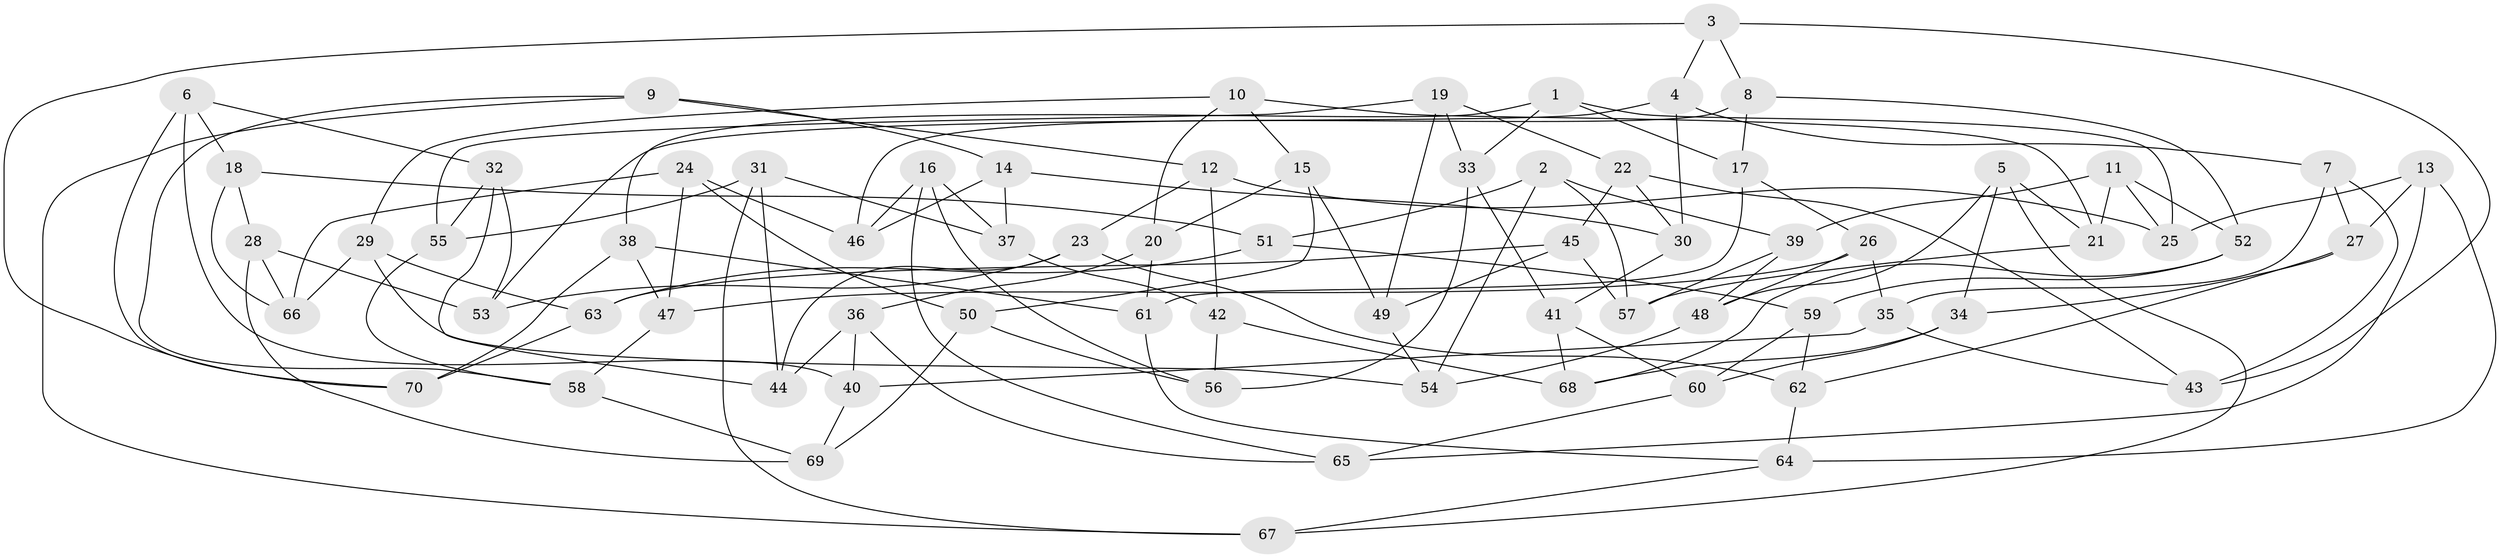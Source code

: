 // coarse degree distribution, {4: 0.3333333333333333, 5: 0.09523809523809523, 6: 0.5714285714285714}
// Generated by graph-tools (version 1.1) at 2025/52/02/27/25 19:52:35]
// undirected, 70 vertices, 140 edges
graph export_dot {
graph [start="1"]
  node [color=gray90,style=filled];
  1;
  2;
  3;
  4;
  5;
  6;
  7;
  8;
  9;
  10;
  11;
  12;
  13;
  14;
  15;
  16;
  17;
  18;
  19;
  20;
  21;
  22;
  23;
  24;
  25;
  26;
  27;
  28;
  29;
  30;
  31;
  32;
  33;
  34;
  35;
  36;
  37;
  38;
  39;
  40;
  41;
  42;
  43;
  44;
  45;
  46;
  47;
  48;
  49;
  50;
  51;
  52;
  53;
  54;
  55;
  56;
  57;
  58;
  59;
  60;
  61;
  62;
  63;
  64;
  65;
  66;
  67;
  68;
  69;
  70;
  1 -- 25;
  1 -- 17;
  1 -- 33;
  1 -- 38;
  2 -- 57;
  2 -- 51;
  2 -- 54;
  2 -- 39;
  3 -- 43;
  3 -- 8;
  3 -- 4;
  3 -- 70;
  4 -- 7;
  4 -- 53;
  4 -- 30;
  5 -- 34;
  5 -- 21;
  5 -- 48;
  5 -- 67;
  6 -- 40;
  6 -- 18;
  6 -- 32;
  6 -- 70;
  7 -- 27;
  7 -- 35;
  7 -- 43;
  8 -- 17;
  8 -- 46;
  8 -- 52;
  9 -- 67;
  9 -- 58;
  9 -- 14;
  9 -- 12;
  10 -- 21;
  10 -- 15;
  10 -- 20;
  10 -- 29;
  11 -- 25;
  11 -- 21;
  11 -- 39;
  11 -- 52;
  12 -- 25;
  12 -- 23;
  12 -- 42;
  13 -- 65;
  13 -- 25;
  13 -- 27;
  13 -- 64;
  14 -- 30;
  14 -- 37;
  14 -- 46;
  15 -- 49;
  15 -- 20;
  15 -- 50;
  16 -- 46;
  16 -- 37;
  16 -- 56;
  16 -- 65;
  17 -- 61;
  17 -- 26;
  18 -- 28;
  18 -- 51;
  18 -- 66;
  19 -- 22;
  19 -- 33;
  19 -- 55;
  19 -- 49;
  20 -- 61;
  20 -- 36;
  21 -- 57;
  22 -- 43;
  22 -- 45;
  22 -- 30;
  23 -- 62;
  23 -- 53;
  23 -- 44;
  24 -- 50;
  24 -- 46;
  24 -- 66;
  24 -- 47;
  26 -- 48;
  26 -- 47;
  26 -- 35;
  27 -- 62;
  27 -- 34;
  28 -- 66;
  28 -- 69;
  28 -- 53;
  29 -- 54;
  29 -- 66;
  29 -- 63;
  30 -- 41;
  31 -- 44;
  31 -- 37;
  31 -- 55;
  31 -- 67;
  32 -- 53;
  32 -- 44;
  32 -- 55;
  33 -- 41;
  33 -- 56;
  34 -- 68;
  34 -- 60;
  35 -- 40;
  35 -- 43;
  36 -- 65;
  36 -- 40;
  36 -- 44;
  37 -- 42;
  38 -- 70;
  38 -- 47;
  38 -- 61;
  39 -- 57;
  39 -- 48;
  40 -- 69;
  41 -- 60;
  41 -- 68;
  42 -- 56;
  42 -- 68;
  45 -- 57;
  45 -- 63;
  45 -- 49;
  47 -- 58;
  48 -- 54;
  49 -- 54;
  50 -- 69;
  50 -- 56;
  51 -- 59;
  51 -- 63;
  52 -- 68;
  52 -- 59;
  55 -- 58;
  58 -- 69;
  59 -- 62;
  59 -- 60;
  60 -- 65;
  61 -- 64;
  62 -- 64;
  63 -- 70;
  64 -- 67;
}
